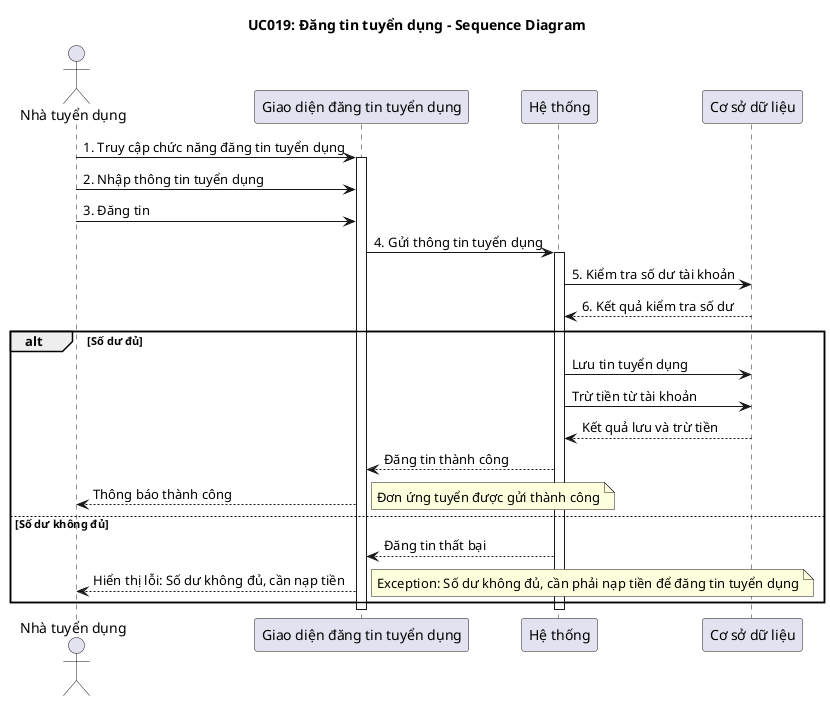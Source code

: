 @startuml UC019_PostJob_Sequence_Diagram
 title UC019: Đăng tin tuyển dụng - Sequence Diagram

actor "Nhà tuyển dụng" as Employer
participant "Giao diện đăng tin tuyển dụng" as UI
participant "Hệ thống" as System
participant "Cơ sở dữ liệu" as DB

Employer -> UI: 1. Truy cập chức năng đăng tin tuyển dụng
activate UI
Employer -> UI: 2. Nhập thông tin tuyển dụng
Employer -> UI: 3. Đăng tin
UI -> System: 4. Gửi thông tin tuyển dụng
activate System
System -> DB: 5. Kiểm tra số dư tài khoản
DB --> System: 6. Kết quả kiểm tra số dư

alt Số dư đủ
    System -> DB:  Lưu tin tuyển dụng
    System -> DB:  Trừ tiền từ tài khoản
    DB --> System:  Kết quả lưu và trừ tiền
    System --> UI:  Đăng tin thành công
    UI --> Employer:  Thông báo thành công
    note right: Đơn ứng tuyển được gửi thành công
else Số dư không đủ
    System --> UI:  Đăng tin thất bại
    UI --> Employer:  Hiển thị lỗi: Số dư không đủ, cần nạp tiền
    note right: Exception: Số dư không đủ, cần phải nạp tiền để đăng tin tuyển dụng
end

deactivate DB
deactivate System
deactivate UI

@enduml 